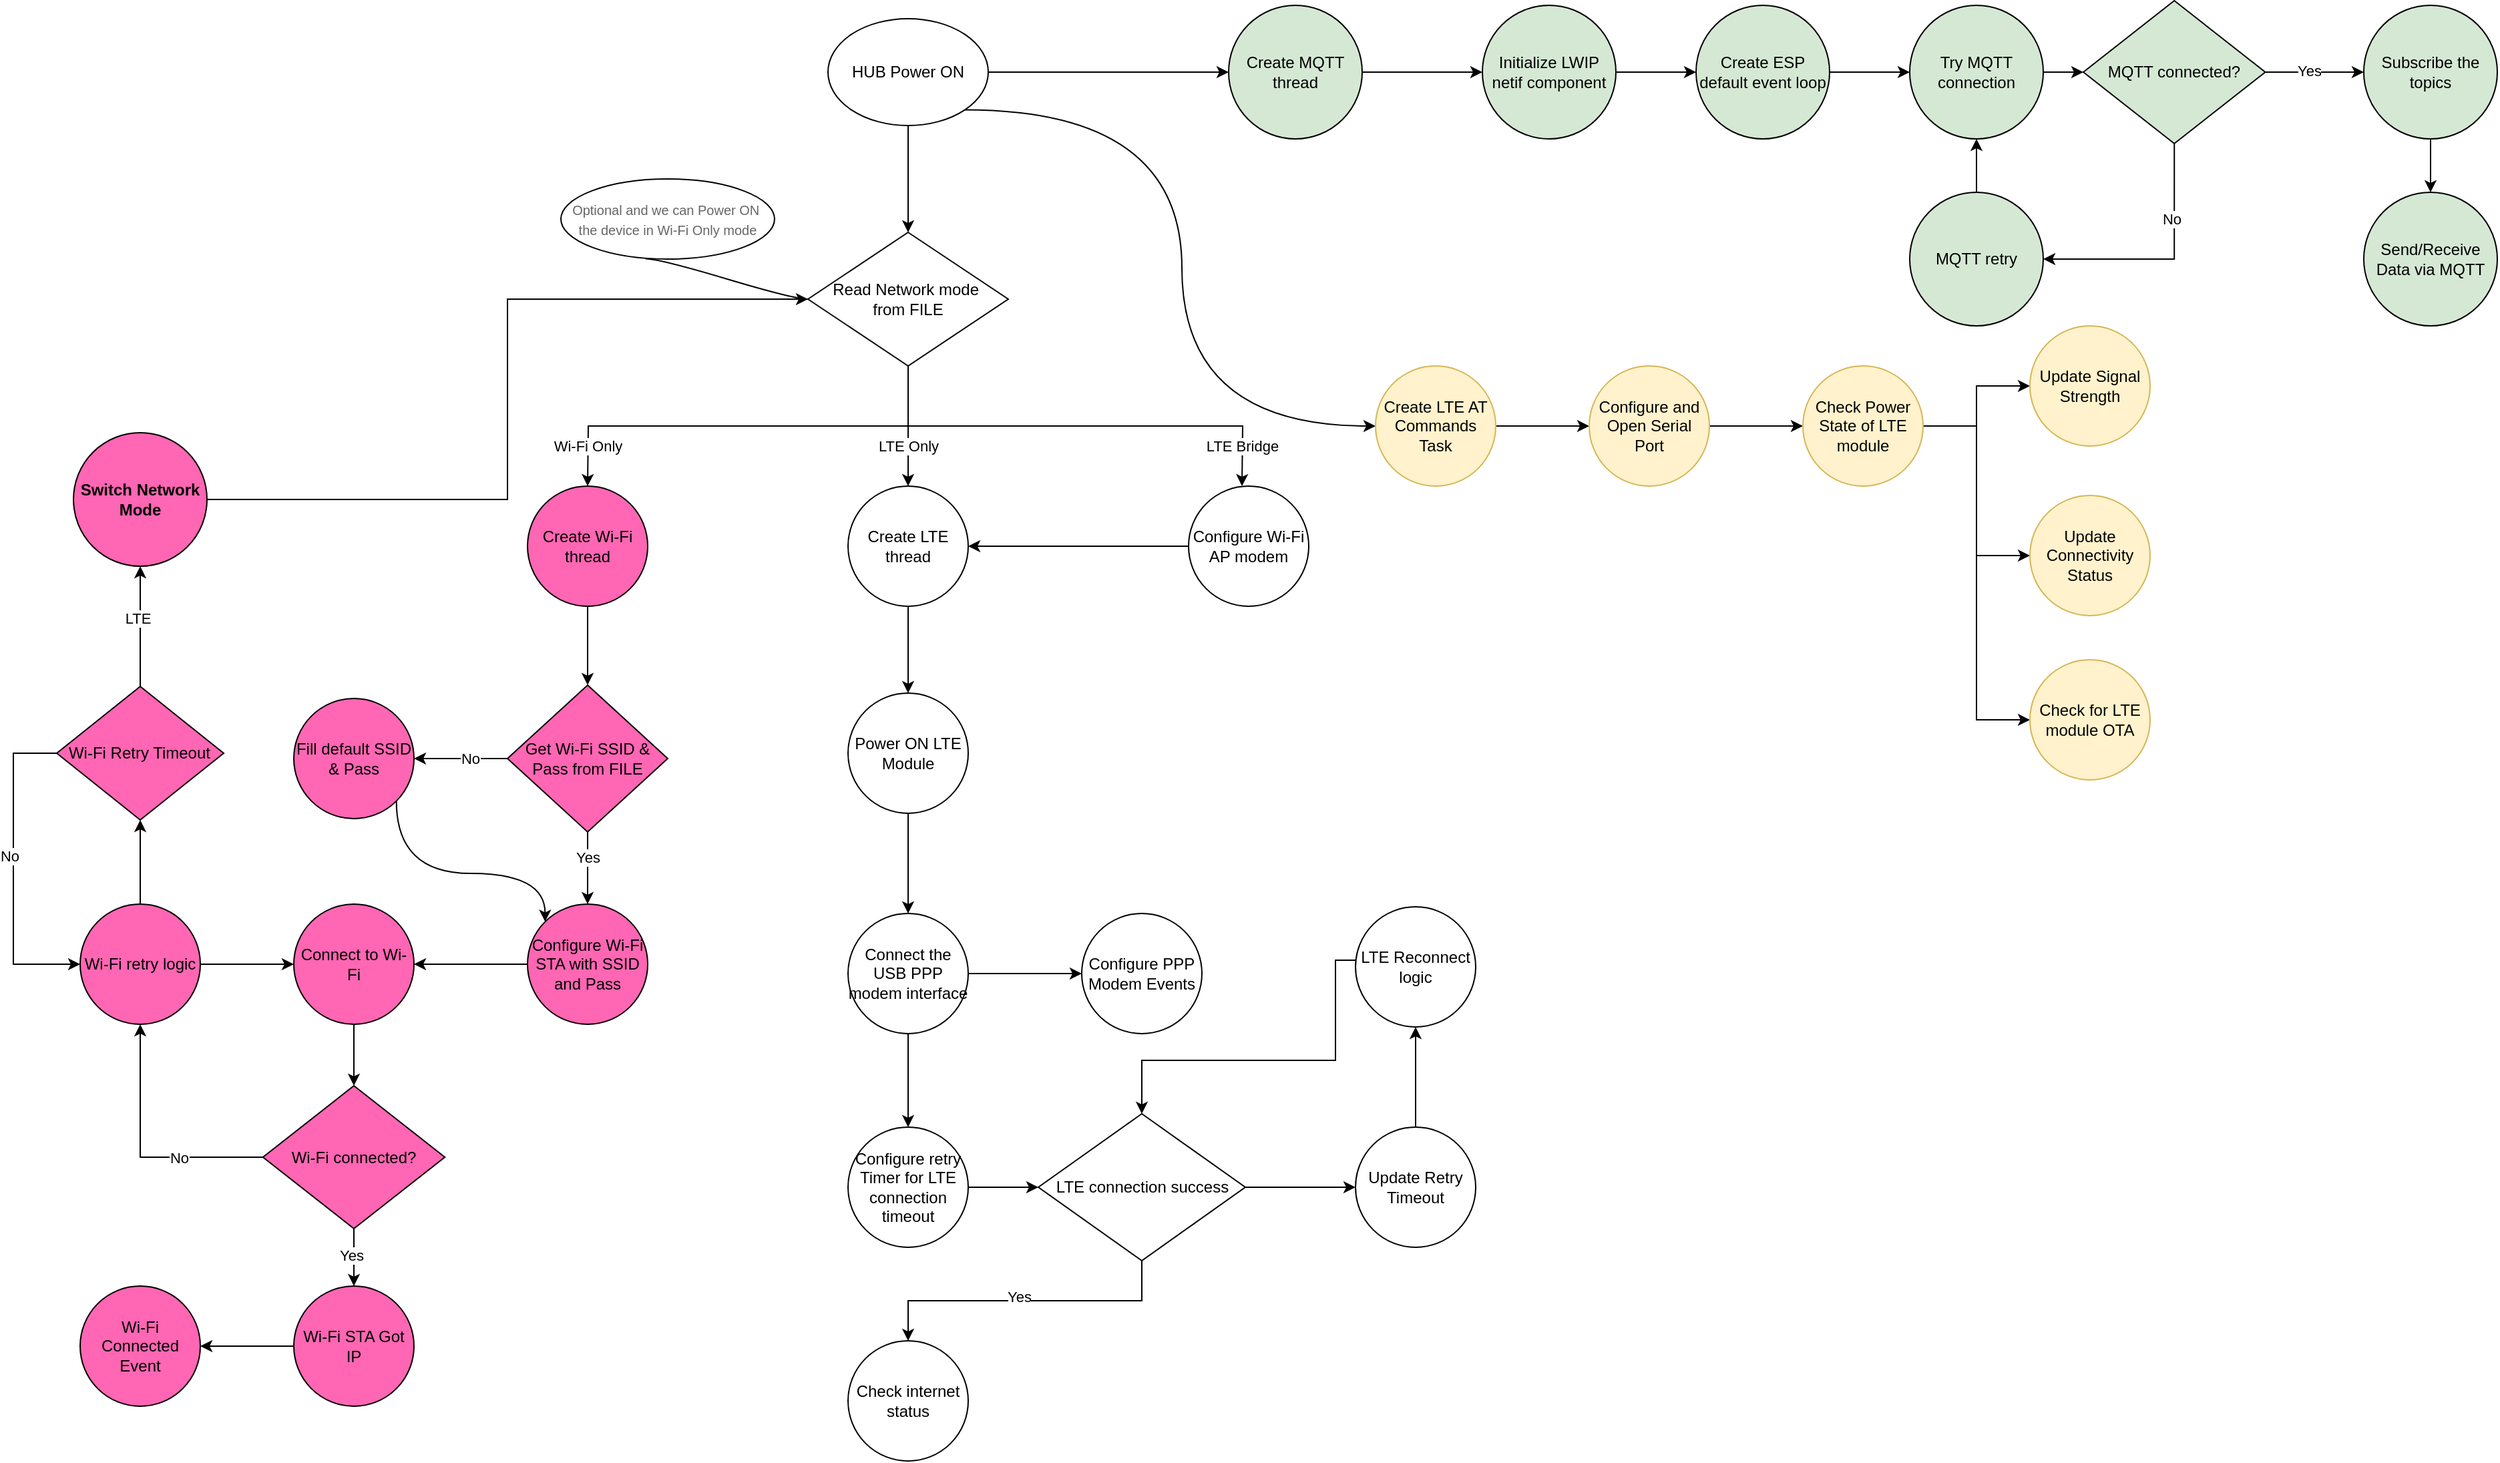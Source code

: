 <mxfile version="24.8.3">
  <diagram name="Page-1" id="DCz_qoyEs13wIHIU9r2-">
    <mxGraphModel dx="1615" dy="869" grid="1" gridSize="10" guides="1" tooltips="1" connect="1" arrows="1" fold="1" page="1" pageScale="1" pageWidth="3000" pageHeight="2500" math="0" shadow="0">
      <root>
        <mxCell id="0" />
        <mxCell id="1" parent="0" />
        <mxCell id="1noEsMnAWFIkvE6AnAer-5" value="" style="edgeStyle=orthogonalEdgeStyle;rounded=0;orthogonalLoop=1;jettySize=auto;html=1;" parent="1" source="1noEsMnAWFIkvE6AnAer-1" target="1noEsMnAWFIkvE6AnAer-4" edge="1">
          <mxGeometry relative="1" as="geometry" />
        </mxCell>
        <mxCell id="1noEsMnAWFIkvE6AnAer-123" style="edgeStyle=orthogonalEdgeStyle;rounded=0;orthogonalLoop=1;jettySize=auto;html=1;entryX=0;entryY=0.5;entryDx=0;entryDy=0;" parent="1" source="1noEsMnAWFIkvE6AnAer-1" target="1noEsMnAWFIkvE6AnAer-124" edge="1">
          <mxGeometry relative="1" as="geometry">
            <mxPoint x="1190" y="400" as="targetPoint" />
          </mxGeometry>
        </mxCell>
        <mxCell id="4WO7JMxw1xyXEHN4cRK8-4" style="edgeStyle=orthogonalEdgeStyle;rounded=0;orthogonalLoop=1;jettySize=auto;html=1;exitX=1;exitY=1;exitDx=0;exitDy=0;entryX=0;entryY=0.5;entryDx=0;entryDy=0;curved=1;" edge="1" parent="1" source="1noEsMnAWFIkvE6AnAer-1" target="4WO7JMxw1xyXEHN4cRK8-2">
          <mxGeometry relative="1" as="geometry" />
        </mxCell>
        <mxCell id="1noEsMnAWFIkvE6AnAer-1" value="HUB Power ON" style="ellipse;whiteSpace=wrap;html=1;" parent="1" vertex="1">
          <mxGeometry x="790" y="360" width="120" height="80" as="geometry" />
        </mxCell>
        <mxCell id="1noEsMnAWFIkvE6AnAer-7" value="" style="edgeStyle=orthogonalEdgeStyle;rounded=0;orthogonalLoop=1;jettySize=auto;html=1;" parent="1" source="1noEsMnAWFIkvE6AnAer-4" target="1noEsMnAWFIkvE6AnAer-6" edge="1">
          <mxGeometry relative="1" as="geometry" />
        </mxCell>
        <mxCell id="1noEsMnAWFIkvE6AnAer-13" value="LTE Only" style="edgeLabel;html=1;align=center;verticalAlign=middle;resizable=0;points=[];" parent="1noEsMnAWFIkvE6AnAer-7" vertex="1" connectable="0">
          <mxGeometry x="0.133" y="-1" relative="1" as="geometry">
            <mxPoint x="1" y="9" as="offset" />
          </mxGeometry>
        </mxCell>
        <mxCell id="1noEsMnAWFIkvE6AnAer-8" style="edgeStyle=orthogonalEdgeStyle;rounded=0;orthogonalLoop=1;jettySize=auto;html=1;exitX=0.5;exitY=1;exitDx=0;exitDy=0;" parent="1" source="1noEsMnAWFIkvE6AnAer-4" edge="1">
          <mxGeometry relative="1" as="geometry">
            <mxPoint x="1100" y="710" as="targetPoint" />
          </mxGeometry>
        </mxCell>
        <mxCell id="1noEsMnAWFIkvE6AnAer-14" value="LTE Bridge" style="edgeLabel;html=1;align=center;verticalAlign=middle;resizable=0;points=[];" parent="1noEsMnAWFIkvE6AnAer-8" vertex="1" connectable="0">
          <mxGeometry x="0.533" y="2" relative="1" as="geometry">
            <mxPoint x="34" y="17" as="offset" />
          </mxGeometry>
        </mxCell>
        <mxCell id="1noEsMnAWFIkvE6AnAer-10" style="edgeStyle=orthogonalEdgeStyle;rounded=0;orthogonalLoop=1;jettySize=auto;html=1;exitX=0.5;exitY=1;exitDx=0;exitDy=0;" parent="1" source="1noEsMnAWFIkvE6AnAer-4" edge="1">
          <mxGeometry relative="1" as="geometry">
            <mxPoint x="610" y="710" as="targetPoint" />
          </mxGeometry>
        </mxCell>
        <mxCell id="1noEsMnAWFIkvE6AnAer-12" value="Wi-Fi Only" style="edgeLabel;html=1;align=center;verticalAlign=middle;resizable=0;points=[];" parent="1noEsMnAWFIkvE6AnAer-10" vertex="1" connectable="0">
          <mxGeometry x="0.177" y="1" relative="1" as="geometry">
            <mxPoint x="-91" y="14" as="offset" />
          </mxGeometry>
        </mxCell>
        <mxCell id="1noEsMnAWFIkvE6AnAer-4" value="Read Network mode&amp;nbsp;&lt;div&gt;from FILE&lt;/div&gt;" style="rhombus;whiteSpace=wrap;html=1;" parent="1" vertex="1">
          <mxGeometry x="775" y="520" width="150" height="100" as="geometry" />
        </mxCell>
        <mxCell id="1noEsMnAWFIkvE6AnAer-140" value="" style="edgeStyle=orthogonalEdgeStyle;rounded=0;orthogonalLoop=1;jettySize=auto;html=1;" parent="1" source="1noEsMnAWFIkvE6AnAer-6" target="1noEsMnAWFIkvE6AnAer-139" edge="1">
          <mxGeometry relative="1" as="geometry" />
        </mxCell>
        <mxCell id="1noEsMnAWFIkvE6AnAer-6" value="Create LTE thread" style="ellipse;whiteSpace=wrap;html=1;" parent="1" vertex="1">
          <mxGeometry x="805" y="710" width="90" height="90" as="geometry" />
        </mxCell>
        <mxCell id="4WO7JMxw1xyXEHN4cRK8-19" style="edgeStyle=orthogonalEdgeStyle;rounded=0;orthogonalLoop=1;jettySize=auto;html=1;" edge="1" parent="1" source="1noEsMnAWFIkvE6AnAer-9" target="1noEsMnAWFIkvE6AnAer-6">
          <mxGeometry relative="1" as="geometry" />
        </mxCell>
        <mxCell id="1noEsMnAWFIkvE6AnAer-9" value="Configure Wi-Fi AP modem" style="ellipse;whiteSpace=wrap;html=1;" parent="1" vertex="1">
          <mxGeometry x="1060" y="710" width="90" height="90" as="geometry" />
        </mxCell>
        <mxCell id="1noEsMnAWFIkvE6AnAer-33" value="" style="edgeStyle=orthogonalEdgeStyle;rounded=0;orthogonalLoop=1;jettySize=auto;html=1;fillColor=#FF66B3;" parent="1" source="1noEsMnAWFIkvE6AnAer-11" target="1noEsMnAWFIkvE6AnAer-32" edge="1">
          <mxGeometry relative="1" as="geometry" />
        </mxCell>
        <mxCell id="1noEsMnAWFIkvE6AnAer-34" value="Yes" style="edgeLabel;html=1;align=center;verticalAlign=middle;resizable=0;points=[];fillColor=#FF66B3;" parent="1noEsMnAWFIkvE6AnAer-33" vertex="1" connectable="0">
          <mxGeometry x="-0.293" relative="1" as="geometry">
            <mxPoint as="offset" />
          </mxGeometry>
        </mxCell>
        <mxCell id="1noEsMnAWFIkvE6AnAer-36" value="" style="edgeStyle=orthogonalEdgeStyle;rounded=0;orthogonalLoop=1;jettySize=auto;html=1;fillColor=#FF66B3;" parent="1" source="1noEsMnAWFIkvE6AnAer-11" target="1noEsMnAWFIkvE6AnAer-35" edge="1">
          <mxGeometry relative="1" as="geometry" />
        </mxCell>
        <mxCell id="1noEsMnAWFIkvE6AnAer-37" value="No" style="edgeLabel;html=1;align=center;verticalAlign=middle;resizable=0;points=[];fillColor=#FF66B3;" parent="1noEsMnAWFIkvE6AnAer-36" vertex="1" connectable="0">
          <mxGeometry x="-0.184" relative="1" as="geometry">
            <mxPoint as="offset" />
          </mxGeometry>
        </mxCell>
        <mxCell id="1noEsMnAWFIkvE6AnAer-11" value="Get Wi-Fi SSID &amp;amp; Pass from FILE" style="rhombus;whiteSpace=wrap;html=1;fillColor=#FF66B3;" parent="1" vertex="1">
          <mxGeometry x="550" y="859" width="120" height="110" as="geometry" />
        </mxCell>
        <mxCell id="1noEsMnAWFIkvE6AnAer-135" style="edgeStyle=orthogonalEdgeStyle;rounded=0;orthogonalLoop=1;jettySize=auto;html=1;entryX=0.5;entryY=0;entryDx=0;entryDy=0;" parent="1" source="1noEsMnAWFIkvE6AnAer-32" target="1noEsMnAWFIkvE6AnAer-38" edge="1">
          <mxGeometry relative="1" as="geometry" />
        </mxCell>
        <mxCell id="1noEsMnAWFIkvE6AnAer-32" value="Configure Wi-Fi STA with SSID and Pass" style="ellipse;whiteSpace=wrap;html=1;fillColor=#FF66B3;direction=south;" parent="1" vertex="1">
          <mxGeometry x="565" y="1023" width="90" height="90" as="geometry" />
        </mxCell>
        <mxCell id="4WO7JMxw1xyXEHN4cRK8-20" style="edgeStyle=orthogonalEdgeStyle;rounded=0;orthogonalLoop=1;jettySize=auto;html=1;exitX=1;exitY=0;exitDx=0;exitDy=0;entryX=0;entryY=1;entryDx=0;entryDy=0;curved=1;" edge="1" parent="1" source="1noEsMnAWFIkvE6AnAer-35" target="1noEsMnAWFIkvE6AnAer-32">
          <mxGeometry relative="1" as="geometry">
            <Array as="points">
              <mxPoint x="467" y="1000" />
              <mxPoint x="578" y="1000" />
            </Array>
          </mxGeometry>
        </mxCell>
        <mxCell id="1noEsMnAWFIkvE6AnAer-35" value="Fill default SSID &amp;amp; Pass" style="ellipse;whiteSpace=wrap;html=1;fillColor=#FF66B3;direction=south;" parent="1" vertex="1">
          <mxGeometry x="390" y="869" width="90" height="90" as="geometry" />
        </mxCell>
        <mxCell id="1noEsMnAWFIkvE6AnAer-107" style="edgeStyle=orthogonalEdgeStyle;rounded=0;orthogonalLoop=1;jettySize=auto;html=1;entryX=0.5;entryY=0;entryDx=0;entryDy=0;" parent="1" source="1noEsMnAWFIkvE6AnAer-38" target="1noEsMnAWFIkvE6AnAer-106" edge="1">
          <mxGeometry relative="1" as="geometry" />
        </mxCell>
        <mxCell id="1noEsMnAWFIkvE6AnAer-38" value="Connect to Wi-Fi" style="ellipse;whiteSpace=wrap;html=1;fillColor=#FF66B3;direction=south;" parent="1" vertex="1">
          <mxGeometry x="390" y="1023" width="90" height="90" as="geometry" />
        </mxCell>
        <mxCell id="1noEsMnAWFIkvE6AnAer-50" value="" style="edgeStyle=orthogonalEdgeStyle;rounded=0;orthogonalLoop=1;jettySize=auto;html=1;fillColor=#FF66B3;" parent="1" source="1noEsMnAWFIkvE6AnAer-47" target="1noEsMnAWFIkvE6AnAer-49" edge="1">
          <mxGeometry relative="1" as="geometry" />
        </mxCell>
        <mxCell id="1noEsMnAWFIkvE6AnAer-47" value="Try MQTT connection" style="ellipse;whiteSpace=wrap;html=1;fillColor=#D5E8D4;" parent="1" vertex="1">
          <mxGeometry x="1600" y="350" width="100" height="100" as="geometry" />
        </mxCell>
        <mxCell id="1noEsMnAWFIkvE6AnAer-95" style="edgeStyle=orthogonalEdgeStyle;rounded=0;orthogonalLoop=1;jettySize=auto;html=1;entryX=1;entryY=0.5;entryDx=0;entryDy=0;exitX=0.5;exitY=1;exitDx=0;exitDy=0;fillColor=#FF66B3;" parent="1" source="1noEsMnAWFIkvE6AnAer-49" target="1noEsMnAWFIkvE6AnAer-97" edge="1">
          <mxGeometry relative="1" as="geometry" />
        </mxCell>
        <mxCell id="1noEsMnAWFIkvE6AnAer-99" value="No" style="edgeLabel;html=1;align=center;verticalAlign=middle;resizable=0;points=[];fillColor=#FF66B3;" parent="1noEsMnAWFIkvE6AnAer-95" vertex="1" connectable="0">
          <mxGeometry x="-0.393" y="-2" relative="1" as="geometry">
            <mxPoint as="offset" />
          </mxGeometry>
        </mxCell>
        <mxCell id="1noEsMnAWFIkvE6AnAer-101" value="" style="edgeStyle=orthogonalEdgeStyle;rounded=0;orthogonalLoop=1;jettySize=auto;html=1;fillColor=#FF66B3;entryX=0;entryY=0.5;entryDx=0;entryDy=0;" parent="1" source="1noEsMnAWFIkvE6AnAer-49" target="1noEsMnAWFIkvE6AnAer-132" edge="1">
          <mxGeometry relative="1" as="geometry">
            <mxPoint x="1835.0" y="646.25" as="targetPoint" />
          </mxGeometry>
        </mxCell>
        <mxCell id="1noEsMnAWFIkvE6AnAer-102" value="Yes" style="edgeLabel;html=1;align=center;verticalAlign=middle;resizable=0;points=[];fillColor=#FF66B3;" parent="1noEsMnAWFIkvE6AnAer-101" vertex="1" connectable="0">
          <mxGeometry x="-0.115" y="1" relative="1" as="geometry">
            <mxPoint as="offset" />
          </mxGeometry>
        </mxCell>
        <mxCell id="1noEsMnAWFIkvE6AnAer-49" value="MQTT connected?" style="rhombus;whiteSpace=wrap;html=1;fillColor=#D5E8D4;" parent="1" vertex="1">
          <mxGeometry x="1730" y="346.5" width="136.25" height="107" as="geometry" />
        </mxCell>
        <mxCell id="1noEsMnAWFIkvE6AnAer-98" style="edgeStyle=orthogonalEdgeStyle;rounded=0;orthogonalLoop=1;jettySize=auto;html=1;entryX=0.5;entryY=1;entryDx=0;entryDy=0;fillColor=#FF66B3;" parent="1" source="1noEsMnAWFIkvE6AnAer-97" target="1noEsMnAWFIkvE6AnAer-47" edge="1">
          <mxGeometry relative="1" as="geometry" />
        </mxCell>
        <mxCell id="1noEsMnAWFIkvE6AnAer-97" value="MQTT retry" style="ellipse;whiteSpace=wrap;html=1;fillColor=#D5E8D4;" parent="1" vertex="1">
          <mxGeometry x="1600" y="490" width="100" height="100" as="geometry" />
        </mxCell>
        <mxCell id="1noEsMnAWFIkvE6AnAer-103" value="&lt;span style=&quot;text-wrap: nowrap; color: rgb(102, 102, 102); font-size: 10px; text-align: left;&quot;&gt;Optional and we can Power ON&amp;nbsp;&lt;/span&gt;&lt;div&gt;&lt;span style=&quot;color: rgb(102, 102, 102); font-size: 10px; text-align: left; text-wrap: nowrap;&quot;&gt;the device in Wi-Fi Only mode&lt;/span&gt;&lt;/div&gt;" style="ellipse;whiteSpace=wrap;html=1;align=center;newEdgeStyle={&quot;edgeStyle&quot;:&quot;entityRelationEdgeStyle&quot;,&quot;startArrow&quot;:&quot;none&quot;,&quot;endArrow&quot;:&quot;none&quot;,&quot;segment&quot;:10,&quot;curved&quot;:1,&quot;sourcePerimeterSpacing&quot;:0,&quot;targetPerimeterSpacing&quot;:0};treeFolding=1;treeMoving=1;" parent="1" vertex="1">
          <mxGeometry x="590" y="480" width="160" height="60" as="geometry" />
        </mxCell>
        <mxCell id="1noEsMnAWFIkvE6AnAer-104" style="edgeStyle=entityRelationEdgeStyle;rounded=0;orthogonalLoop=1;jettySize=auto;html=1;startArrow=none;endArrow=none;segment=10;curved=1;sourcePerimeterSpacing=0;targetPerimeterSpacing=0;entryX=0;entryY=0.5;entryDx=0;entryDy=0;exitX=0.396;exitY=0.995;exitDx=0;exitDy=0;exitPerimeter=0;" parent="1" source="1noEsMnAWFIkvE6AnAer-103" target="1noEsMnAWFIkvE6AnAer-4" edge="1">
          <mxGeometry relative="1" as="geometry">
            <mxPoint x="895" y="550" as="targetPoint" />
            <Array as="points">
              <mxPoint x="970" y="500" />
            </Array>
          </mxGeometry>
        </mxCell>
        <mxCell id="1noEsMnAWFIkvE6AnAer-105" value="Send/Receive Data via&amp;nbsp;&lt;span style=&quot;background-color: initial;&quot;&gt;MQTT&lt;/span&gt;" style="ellipse;whiteSpace=wrap;html=1;fillColor=#D5E8D4;" parent="1" vertex="1">
          <mxGeometry x="1940" y="490" width="100" height="100" as="geometry" />
        </mxCell>
        <mxCell id="1noEsMnAWFIkvE6AnAer-111" value="" style="edgeStyle=orthogonalEdgeStyle;rounded=0;orthogonalLoop=1;jettySize=auto;html=1;" parent="1" source="1noEsMnAWFIkvE6AnAer-106" target="1noEsMnAWFIkvE6AnAer-110" edge="1">
          <mxGeometry relative="1" as="geometry" />
        </mxCell>
        <mxCell id="1noEsMnAWFIkvE6AnAer-112" value="No" style="edgeLabel;html=1;align=center;verticalAlign=middle;resizable=0;points=[];" parent="1noEsMnAWFIkvE6AnAer-111" vertex="1" connectable="0">
          <mxGeometry x="-0.176" y="-2" relative="1" as="geometry">
            <mxPoint x="16" y="2" as="offset" />
          </mxGeometry>
        </mxCell>
        <mxCell id="1noEsMnAWFIkvE6AnAer-106" value="Wi-Fi connected?" style="rhombus;whiteSpace=wrap;html=1;fillColor=#FF66B3;" parent="1" vertex="1">
          <mxGeometry x="366.88" y="1159" width="136.25" height="107" as="geometry" />
        </mxCell>
        <mxCell id="1noEsMnAWFIkvE6AnAer-134" style="edgeStyle=orthogonalEdgeStyle;rounded=0;orthogonalLoop=1;jettySize=auto;html=1;entryX=0.5;entryY=1;entryDx=0;entryDy=0;" parent="1" source="1noEsMnAWFIkvE6AnAer-110" target="1noEsMnAWFIkvE6AnAer-38" edge="1">
          <mxGeometry relative="1" as="geometry" />
        </mxCell>
        <mxCell id="4WO7JMxw1xyXEHN4cRK8-22" value="" style="edgeStyle=orthogonalEdgeStyle;rounded=0;orthogonalLoop=1;jettySize=auto;html=1;" edge="1" parent="1" source="1noEsMnAWFIkvE6AnAer-110" target="4WO7JMxw1xyXEHN4cRK8-21">
          <mxGeometry relative="1" as="geometry" />
        </mxCell>
        <mxCell id="1noEsMnAWFIkvE6AnAer-110" value="Wi-Fi retry logic" style="ellipse;whiteSpace=wrap;html=1;fillColor=#FF66B3;direction=south;" parent="1" vertex="1">
          <mxGeometry x="230.005" y="1023" width="90" height="90" as="geometry" />
        </mxCell>
        <mxCell id="1noEsMnAWFIkvE6AnAer-117" value="" style="edgeStyle=orthogonalEdgeStyle;rounded=0;orthogonalLoop=1;jettySize=auto;html=1;entryX=0;entryY=0.5;entryDx=0;entryDy=0;exitX=0.5;exitY=1;exitDx=0;exitDy=0;" parent="1" source="1noEsMnAWFIkvE6AnAer-106" target="1noEsMnAWFIkvE6AnAer-116" edge="1">
          <mxGeometry relative="1" as="geometry">
            <mxPoint x="248" y="1121" as="sourcePoint" />
            <mxPoint x="395" y="1238" as="targetPoint" />
          </mxGeometry>
        </mxCell>
        <mxCell id="1noEsMnAWFIkvE6AnAer-119" value="Yes" style="edgeLabel;html=1;align=center;verticalAlign=middle;resizable=0;points=[];" parent="1noEsMnAWFIkvE6AnAer-117" vertex="1" connectable="0">
          <mxGeometry x="-0.104" y="-2" relative="1" as="geometry">
            <mxPoint as="offset" />
          </mxGeometry>
        </mxCell>
        <mxCell id="1noEsMnAWFIkvE6AnAer-122" value="" style="edgeStyle=orthogonalEdgeStyle;rounded=0;orthogonalLoop=1;jettySize=auto;html=1;" parent="1" source="1noEsMnAWFIkvE6AnAer-116" target="1noEsMnAWFIkvE6AnAer-121" edge="1">
          <mxGeometry relative="1" as="geometry" />
        </mxCell>
        <mxCell id="1noEsMnAWFIkvE6AnAer-116" value="Wi-Fi STA Got IP" style="ellipse;whiteSpace=wrap;html=1;fillColor=#FF66B3;direction=south;" parent="1" vertex="1">
          <mxGeometry x="389.995" y="1309" width="90" height="90" as="geometry" />
        </mxCell>
        <mxCell id="1noEsMnAWFIkvE6AnAer-121" value="Wi-Fi Connected Event" style="ellipse;whiteSpace=wrap;html=1;fillColor=#FF66B3;direction=south;" parent="1" vertex="1">
          <mxGeometry x="230.005" y="1309" width="90" height="90" as="geometry" />
        </mxCell>
        <mxCell id="1noEsMnAWFIkvE6AnAer-128" style="edgeStyle=orthogonalEdgeStyle;rounded=0;orthogonalLoop=1;jettySize=auto;html=1;" parent="1" source="1noEsMnAWFIkvE6AnAer-124" target="1noEsMnAWFIkvE6AnAer-127" edge="1">
          <mxGeometry relative="1" as="geometry" />
        </mxCell>
        <mxCell id="1noEsMnAWFIkvE6AnAer-124" value="Create MQTT thread" style="ellipse;whiteSpace=wrap;html=1;fillColor=#D5E8D4;" parent="1" vertex="1">
          <mxGeometry x="1090" y="350" width="100" height="100" as="geometry" />
        </mxCell>
        <mxCell id="1noEsMnAWFIkvE6AnAer-130" value="" style="edgeStyle=orthogonalEdgeStyle;rounded=0;orthogonalLoop=1;jettySize=auto;html=1;" parent="1" source="1noEsMnAWFIkvE6AnAer-127" target="1noEsMnAWFIkvE6AnAer-129" edge="1">
          <mxGeometry relative="1" as="geometry" />
        </mxCell>
        <mxCell id="1noEsMnAWFIkvE6AnAer-127" value="Initialize LWIP netif component" style="ellipse;whiteSpace=wrap;html=1;fillColor=#D5E8D4;" parent="1" vertex="1">
          <mxGeometry x="1280" y="350" width="100" height="100" as="geometry" />
        </mxCell>
        <mxCell id="1noEsMnAWFIkvE6AnAer-131" style="edgeStyle=orthogonalEdgeStyle;rounded=0;orthogonalLoop=1;jettySize=auto;html=1;" parent="1" source="1noEsMnAWFIkvE6AnAer-129" target="1noEsMnAWFIkvE6AnAer-47" edge="1">
          <mxGeometry relative="1" as="geometry" />
        </mxCell>
        <mxCell id="1noEsMnAWFIkvE6AnAer-129" value="Create ESP default event loop" style="ellipse;whiteSpace=wrap;html=1;fillColor=#D5E8D4;" parent="1" vertex="1">
          <mxGeometry x="1440" y="350" width="100" height="100" as="geometry" />
        </mxCell>
        <mxCell id="1noEsMnAWFIkvE6AnAer-133" style="edgeStyle=orthogonalEdgeStyle;rounded=0;orthogonalLoop=1;jettySize=auto;html=1;entryX=0.5;entryY=0;entryDx=0;entryDy=0;" parent="1" source="1noEsMnAWFIkvE6AnAer-132" target="1noEsMnAWFIkvE6AnAer-105" edge="1">
          <mxGeometry relative="1" as="geometry" />
        </mxCell>
        <mxCell id="1noEsMnAWFIkvE6AnAer-132" value="Subscribe the topics" style="ellipse;whiteSpace=wrap;html=1;fillColor=#D5E8D4;" parent="1" vertex="1">
          <mxGeometry x="1940" y="350" width="100" height="100" as="geometry" />
        </mxCell>
        <mxCell id="1noEsMnAWFIkvE6AnAer-137" style="edgeStyle=orthogonalEdgeStyle;rounded=0;orthogonalLoop=1;jettySize=auto;html=1;entryX=0.5;entryY=0;entryDx=0;entryDy=0;" parent="1" source="1noEsMnAWFIkvE6AnAer-136" target="1noEsMnAWFIkvE6AnAer-11" edge="1">
          <mxGeometry relative="1" as="geometry" />
        </mxCell>
        <mxCell id="1noEsMnAWFIkvE6AnAer-136" value="Create Wi-Fi thread" style="ellipse;whiteSpace=wrap;html=1;fillColor=#FF66B3;direction=south;" parent="1" vertex="1">
          <mxGeometry x="565" y="710" width="90" height="90" as="geometry" />
        </mxCell>
        <mxCell id="1noEsMnAWFIkvE6AnAer-142" value="" style="edgeStyle=orthogonalEdgeStyle;rounded=0;orthogonalLoop=1;jettySize=auto;html=1;" parent="1" source="1noEsMnAWFIkvE6AnAer-139" target="1noEsMnAWFIkvE6AnAer-141" edge="1">
          <mxGeometry relative="1" as="geometry" />
        </mxCell>
        <mxCell id="1noEsMnAWFIkvE6AnAer-139" value="Power ON LTE Module" style="ellipse;whiteSpace=wrap;html=1;" parent="1" vertex="1">
          <mxGeometry x="805" y="865" width="90" height="90" as="geometry" />
        </mxCell>
        <mxCell id="1noEsMnAWFIkvE6AnAer-144" value="" style="edgeStyle=orthogonalEdgeStyle;rounded=0;orthogonalLoop=1;jettySize=auto;html=1;" parent="1" source="1noEsMnAWFIkvE6AnAer-141" target="1noEsMnAWFIkvE6AnAer-143" edge="1">
          <mxGeometry relative="1" as="geometry" />
        </mxCell>
        <mxCell id="4WO7JMxw1xyXEHN4cRK8-31" value="" style="edgeStyle=orthogonalEdgeStyle;rounded=0;orthogonalLoop=1;jettySize=auto;html=1;" edge="1" parent="1" source="1noEsMnAWFIkvE6AnAer-141" target="4WO7JMxw1xyXEHN4cRK8-30">
          <mxGeometry relative="1" as="geometry" />
        </mxCell>
        <mxCell id="1noEsMnAWFIkvE6AnAer-141" value="Connect the USB PPP modem&lt;span style=&quot;background-color: initial;&quot;&gt;&amp;nbsp;interface&lt;/span&gt;" style="ellipse;whiteSpace=wrap;html=1;" parent="1" vertex="1">
          <mxGeometry x="805" y="1030" width="90" height="90" as="geometry" />
        </mxCell>
        <mxCell id="4WO7JMxw1xyXEHN4cRK8-33" value="" style="edgeStyle=orthogonalEdgeStyle;rounded=0;orthogonalLoop=1;jettySize=auto;html=1;" edge="1" parent="1" source="1noEsMnAWFIkvE6AnAer-143" target="4WO7JMxw1xyXEHN4cRK8-32">
          <mxGeometry relative="1" as="geometry" />
        </mxCell>
        <mxCell id="1noEsMnAWFIkvE6AnAer-143" value="Configure retry Timer for LTE connection timeout" style="ellipse;whiteSpace=wrap;html=1;" parent="1" vertex="1">
          <mxGeometry x="805" y="1190" width="90" height="90" as="geometry" />
        </mxCell>
        <mxCell id="4WO7JMxw1xyXEHN4cRK8-6" value="" style="edgeStyle=orthogonalEdgeStyle;rounded=0;orthogonalLoop=1;jettySize=auto;html=1;" edge="1" parent="1" source="4WO7JMxw1xyXEHN4cRK8-2" target="4WO7JMxw1xyXEHN4cRK8-5">
          <mxGeometry relative="1" as="geometry" />
        </mxCell>
        <mxCell id="4WO7JMxw1xyXEHN4cRK8-2" value="Create LTE AT Commands Task" style="ellipse;whiteSpace=wrap;html=1;fillColor=#fff2cc;strokeColor=#d6b656;" vertex="1" parent="1">
          <mxGeometry x="1200" y="620" width="90" height="90" as="geometry" />
        </mxCell>
        <mxCell id="4WO7JMxw1xyXEHN4cRK8-8" value="" style="edgeStyle=orthogonalEdgeStyle;rounded=0;orthogonalLoop=1;jettySize=auto;html=1;" edge="1" parent="1" source="4WO7JMxw1xyXEHN4cRK8-5" target="4WO7JMxw1xyXEHN4cRK8-7">
          <mxGeometry relative="1" as="geometry" />
        </mxCell>
        <mxCell id="4WO7JMxw1xyXEHN4cRK8-5" value="Configure and Open Serial Port" style="ellipse;whiteSpace=wrap;html=1;fillColor=#fff2cc;strokeColor=#d6b656;" vertex="1" parent="1">
          <mxGeometry x="1360" y="620" width="90" height="90" as="geometry" />
        </mxCell>
        <mxCell id="4WO7JMxw1xyXEHN4cRK8-14" value="" style="edgeStyle=orthogonalEdgeStyle;rounded=0;orthogonalLoop=1;jettySize=auto;html=1;" edge="1" parent="1" source="4WO7JMxw1xyXEHN4cRK8-7" target="4WO7JMxw1xyXEHN4cRK8-13">
          <mxGeometry relative="1" as="geometry" />
        </mxCell>
        <mxCell id="4WO7JMxw1xyXEHN4cRK8-17" style="edgeStyle=orthogonalEdgeStyle;rounded=0;orthogonalLoop=1;jettySize=auto;html=1;exitX=1;exitY=0.5;exitDx=0;exitDy=0;entryX=0;entryY=0.5;entryDx=0;entryDy=0;" edge="1" parent="1" source="4WO7JMxw1xyXEHN4cRK8-7" target="4WO7JMxw1xyXEHN4cRK8-15">
          <mxGeometry relative="1" as="geometry" />
        </mxCell>
        <mxCell id="4WO7JMxw1xyXEHN4cRK8-18" style="edgeStyle=orthogonalEdgeStyle;rounded=0;orthogonalLoop=1;jettySize=auto;html=1;entryX=0;entryY=0.5;entryDx=0;entryDy=0;" edge="1" parent="1" source="4WO7JMxw1xyXEHN4cRK8-7" target="4WO7JMxw1xyXEHN4cRK8-16">
          <mxGeometry relative="1" as="geometry" />
        </mxCell>
        <mxCell id="4WO7JMxw1xyXEHN4cRK8-7" value="Check Power State of LTE module" style="ellipse;whiteSpace=wrap;html=1;fillColor=#fff2cc;strokeColor=#d6b656;" vertex="1" parent="1">
          <mxGeometry x="1520" y="620" width="90" height="90" as="geometry" />
        </mxCell>
        <mxCell id="4WO7JMxw1xyXEHN4cRK8-13" value="Update Signal Strength" style="ellipse;whiteSpace=wrap;html=1;fillColor=#fff2cc;strokeColor=#d6b656;" vertex="1" parent="1">
          <mxGeometry x="1690" y="590" width="90" height="90" as="geometry" />
        </mxCell>
        <mxCell id="4WO7JMxw1xyXEHN4cRK8-15" value="Update Connectivity Status" style="ellipse;whiteSpace=wrap;html=1;fillColor=#fff2cc;strokeColor=#d6b656;" vertex="1" parent="1">
          <mxGeometry x="1690" y="717" width="90" height="90" as="geometry" />
        </mxCell>
        <mxCell id="4WO7JMxw1xyXEHN4cRK8-16" value="Check for LTE module OTA" style="ellipse;whiteSpace=wrap;html=1;fillColor=#fff2cc;strokeColor=#d6b656;" vertex="1" parent="1">
          <mxGeometry x="1690" y="840" width="90" height="90" as="geometry" />
        </mxCell>
        <mxCell id="4WO7JMxw1xyXEHN4cRK8-23" style="edgeStyle=orthogonalEdgeStyle;rounded=0;orthogonalLoop=1;jettySize=auto;html=1;entryX=0.5;entryY=1;entryDx=0;entryDy=0;exitX=0;exitY=0.5;exitDx=0;exitDy=0;" edge="1" parent="1" source="4WO7JMxw1xyXEHN4cRK8-21" target="1noEsMnAWFIkvE6AnAer-110">
          <mxGeometry relative="1" as="geometry">
            <Array as="points">
              <mxPoint x="180" y="910" />
              <mxPoint x="180" y="1068" />
            </Array>
          </mxGeometry>
        </mxCell>
        <mxCell id="4WO7JMxw1xyXEHN4cRK8-24" value="No" style="edgeLabel;html=1;align=center;verticalAlign=middle;resizable=0;points=[];" vertex="1" connectable="0" parent="4WO7JMxw1xyXEHN4cRK8-23">
          <mxGeometry x="-0.284" y="-3" relative="1" as="geometry">
            <mxPoint y="23" as="offset" />
          </mxGeometry>
        </mxCell>
        <mxCell id="4WO7JMxw1xyXEHN4cRK8-26" value="" style="edgeStyle=orthogonalEdgeStyle;rounded=0;orthogonalLoop=1;jettySize=auto;html=1;" edge="1" parent="1" source="4WO7JMxw1xyXEHN4cRK8-21" target="4WO7JMxw1xyXEHN4cRK8-25">
          <mxGeometry relative="1" as="geometry" />
        </mxCell>
        <mxCell id="4WO7JMxw1xyXEHN4cRK8-27" value="LTE" style="edgeLabel;html=1;align=center;verticalAlign=middle;resizable=0;points=[];" vertex="1" connectable="0" parent="4WO7JMxw1xyXEHN4cRK8-26">
          <mxGeometry x="0.149" y="2" relative="1" as="geometry">
            <mxPoint as="offset" />
          </mxGeometry>
        </mxCell>
        <mxCell id="4WO7JMxw1xyXEHN4cRK8-21" value="Wi-Fi Retry Timeout" style="rhombus;whiteSpace=wrap;html=1;fillColor=#FF66B3;" vertex="1" parent="1">
          <mxGeometry x="212.5" y="860" width="125.01" height="100" as="geometry" />
        </mxCell>
        <mxCell id="4WO7JMxw1xyXEHN4cRK8-29" style="edgeStyle=orthogonalEdgeStyle;rounded=0;orthogonalLoop=1;jettySize=auto;html=1;entryX=0;entryY=0.5;entryDx=0;entryDy=0;" edge="1" parent="1" source="4WO7JMxw1xyXEHN4cRK8-25" target="1noEsMnAWFIkvE6AnAer-4">
          <mxGeometry relative="1" as="geometry" />
        </mxCell>
        <mxCell id="4WO7JMxw1xyXEHN4cRK8-25" value="Switch Network Mode" style="ellipse;whiteSpace=wrap;html=1;fillColor=#FF66B3;fontStyle=1" vertex="1" parent="1">
          <mxGeometry x="225.005" y="670" width="100" height="100" as="geometry" />
        </mxCell>
        <mxCell id="4WO7JMxw1xyXEHN4cRK8-30" value="Configure PPP Modem Events" style="ellipse;whiteSpace=wrap;html=1;" vertex="1" parent="1">
          <mxGeometry x="980" y="1030" width="90" height="90" as="geometry" />
        </mxCell>
        <mxCell id="4WO7JMxw1xyXEHN4cRK8-35" style="edgeStyle=orthogonalEdgeStyle;rounded=0;orthogonalLoop=1;jettySize=auto;html=1;entryX=0.5;entryY=0;entryDx=0;entryDy=0;" edge="1" parent="1" source="4WO7JMxw1xyXEHN4cRK8-32" target="4WO7JMxw1xyXEHN4cRK8-34">
          <mxGeometry relative="1" as="geometry">
            <Array as="points">
              <mxPoint x="1025" y="1320" />
              <mxPoint x="850" y="1320" />
            </Array>
          </mxGeometry>
        </mxCell>
        <mxCell id="4WO7JMxw1xyXEHN4cRK8-36" value="Yes" style="edgeLabel;html=1;align=center;verticalAlign=middle;resizable=0;points=[];" vertex="1" connectable="0" parent="4WO7JMxw1xyXEHN4cRK8-35">
          <mxGeometry x="0.035" y="-3" relative="1" as="geometry">
            <mxPoint x="-1" as="offset" />
          </mxGeometry>
        </mxCell>
        <mxCell id="4WO7JMxw1xyXEHN4cRK8-38" style="edgeStyle=orthogonalEdgeStyle;rounded=0;orthogonalLoop=1;jettySize=auto;html=1;entryX=0;entryY=0.5;entryDx=0;entryDy=0;" edge="1" parent="1" source="4WO7JMxw1xyXEHN4cRK8-32" target="4WO7JMxw1xyXEHN4cRK8-37">
          <mxGeometry relative="1" as="geometry" />
        </mxCell>
        <mxCell id="4WO7JMxw1xyXEHN4cRK8-32" value="LTE connection success" style="rhombus;whiteSpace=wrap;html=1;" vertex="1" parent="1">
          <mxGeometry x="947.5" y="1180" width="155" height="110" as="geometry" />
        </mxCell>
        <mxCell id="4WO7JMxw1xyXEHN4cRK8-34" value="Check internet status" style="ellipse;whiteSpace=wrap;html=1;" vertex="1" parent="1">
          <mxGeometry x="805" y="1350" width="90" height="90" as="geometry" />
        </mxCell>
        <mxCell id="4WO7JMxw1xyXEHN4cRK8-40" value="" style="edgeStyle=orthogonalEdgeStyle;rounded=0;orthogonalLoop=1;jettySize=auto;html=1;" edge="1" parent="1" source="4WO7JMxw1xyXEHN4cRK8-37" target="4WO7JMxw1xyXEHN4cRK8-39">
          <mxGeometry relative="1" as="geometry" />
        </mxCell>
        <mxCell id="4WO7JMxw1xyXEHN4cRK8-37" value="Update Retry Timeout" style="ellipse;whiteSpace=wrap;html=1;" vertex="1" parent="1">
          <mxGeometry x="1185" y="1190" width="90" height="90" as="geometry" />
        </mxCell>
        <mxCell id="4WO7JMxw1xyXEHN4cRK8-41" style="edgeStyle=orthogonalEdgeStyle;rounded=0;orthogonalLoop=1;jettySize=auto;html=1;entryX=0.5;entryY=0;entryDx=0;entryDy=0;" edge="1" parent="1" source="4WO7JMxw1xyXEHN4cRK8-39" target="4WO7JMxw1xyXEHN4cRK8-32">
          <mxGeometry relative="1" as="geometry">
            <Array as="points">
              <mxPoint x="1170" y="1065" />
              <mxPoint x="1170" y="1140" />
              <mxPoint x="1025" y="1140" />
            </Array>
          </mxGeometry>
        </mxCell>
        <mxCell id="4WO7JMxw1xyXEHN4cRK8-39" value="LTE Reconnect logic" style="ellipse;whiteSpace=wrap;html=1;" vertex="1" parent="1">
          <mxGeometry x="1185" y="1025" width="90" height="90" as="geometry" />
        </mxCell>
      </root>
    </mxGraphModel>
  </diagram>
</mxfile>
